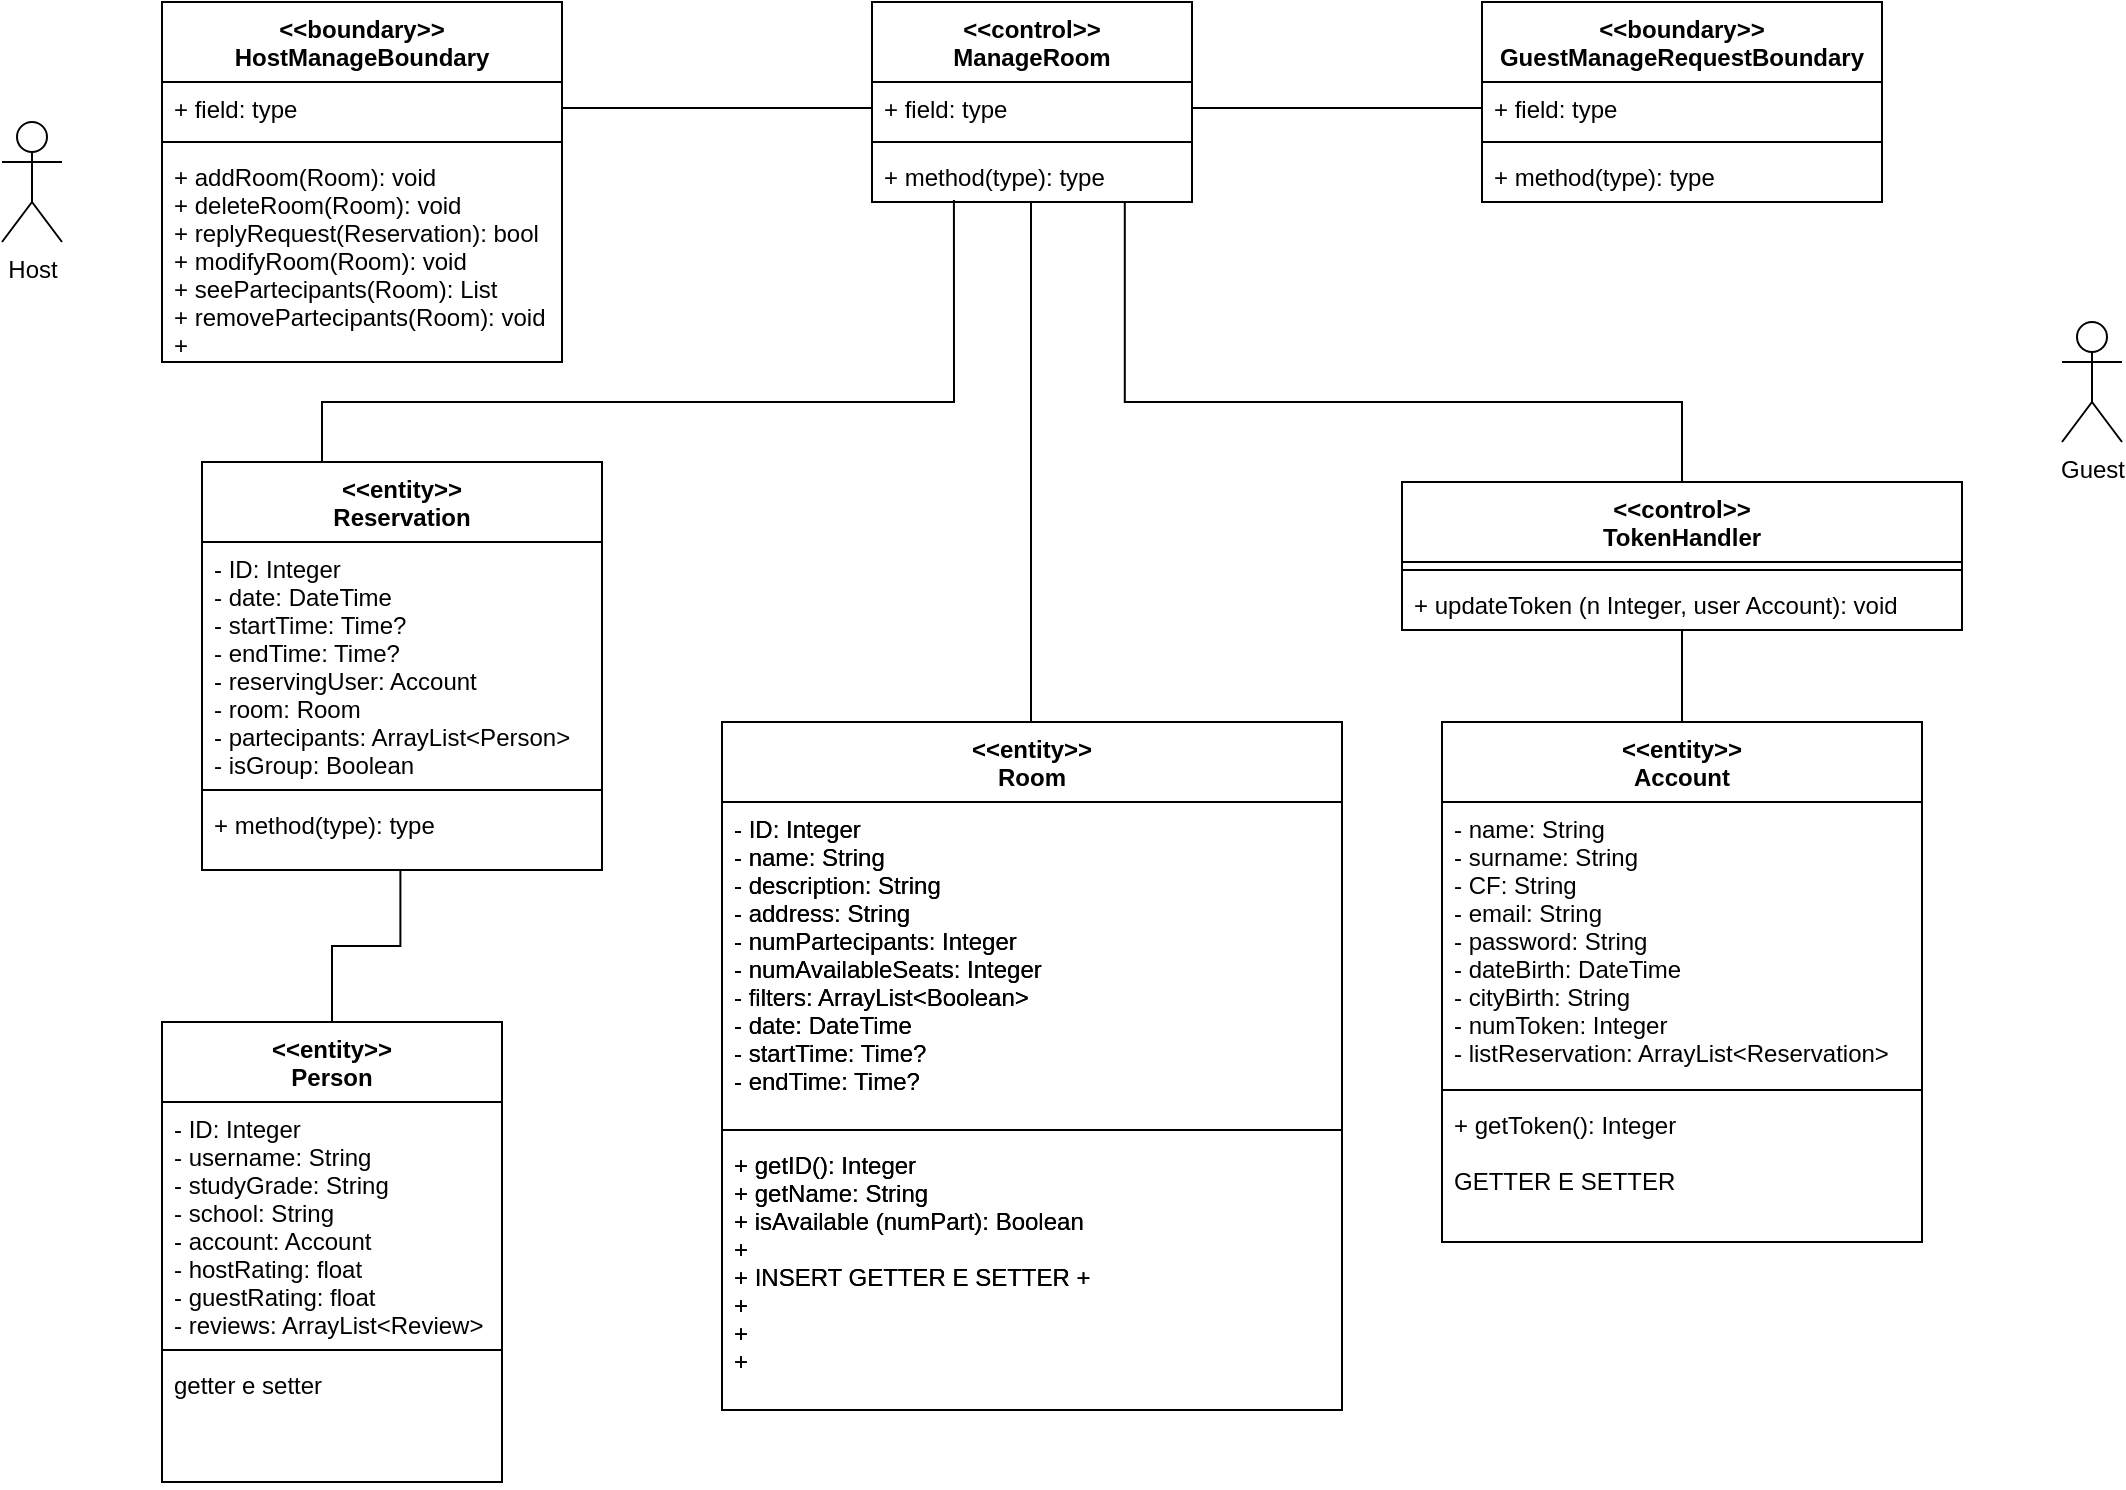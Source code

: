 <mxfile version="14.0.0" type="github">
  <diagram id="ppjFP_ajsQMXtEplo2P9" name="Page-1">
    <mxGraphModel dx="1363" dy="761" grid="1" gridSize="10" guides="1" tooltips="1" connect="1" arrows="1" fold="1" page="1" pageScale="1" pageWidth="1169" pageHeight="827" math="0" shadow="0">
      <root>
        <mxCell id="0" />
        <mxCell id="1" parent="0" />
        <mxCell id="RCmuUbWNnD3-luvuWC29-7" value="&lt;&lt;control&gt;&gt;&#xa;ManageRoom" style="swimlane;fontStyle=1;align=center;verticalAlign=top;childLayout=stackLayout;horizontal=1;startSize=40;horizontalStack=0;resizeParent=1;resizeParentMax=0;resizeLast=0;collapsible=1;marginBottom=0;" parent="1" vertex="1">
          <mxGeometry x="505" y="20" width="160" height="100" as="geometry" />
        </mxCell>
        <mxCell id="RCmuUbWNnD3-luvuWC29-8" value="+ field: type" style="text;strokeColor=none;fillColor=none;align=left;verticalAlign=top;spacingLeft=4;spacingRight=4;overflow=hidden;rotatable=0;points=[[0,0.5],[1,0.5]];portConstraint=eastwest;" parent="RCmuUbWNnD3-luvuWC29-7" vertex="1">
          <mxGeometry y="40" width="160" height="26" as="geometry" />
        </mxCell>
        <mxCell id="RCmuUbWNnD3-luvuWC29-9" value="" style="line;strokeWidth=1;fillColor=none;align=left;verticalAlign=middle;spacingTop=-1;spacingLeft=3;spacingRight=3;rotatable=0;labelPosition=right;points=[];portConstraint=eastwest;" parent="RCmuUbWNnD3-luvuWC29-7" vertex="1">
          <mxGeometry y="66" width="160" height="8" as="geometry" />
        </mxCell>
        <mxCell id="RCmuUbWNnD3-luvuWC29-10" value="+ method(type): type" style="text;strokeColor=none;fillColor=none;align=left;verticalAlign=top;spacingLeft=4;spacingRight=4;overflow=hidden;rotatable=0;points=[[0,0.5],[1,0.5]];portConstraint=eastwest;" parent="RCmuUbWNnD3-luvuWC29-7" vertex="1">
          <mxGeometry y="74" width="160" height="26" as="geometry" />
        </mxCell>
        <mxCell id="RCmuUbWNnD3-luvuWC29-11" value="&lt;&lt;boundary&gt;&gt;&#xa;HostManageBoundary" style="swimlane;fontStyle=1;align=center;verticalAlign=top;childLayout=stackLayout;horizontal=1;startSize=40;horizontalStack=0;resizeParent=1;resizeParentMax=0;resizeLast=0;collapsible=1;marginBottom=0;" parent="1" vertex="1">
          <mxGeometry x="150" y="20" width="200" height="180" as="geometry" />
        </mxCell>
        <mxCell id="RCmuUbWNnD3-luvuWC29-12" value="+ field: type" style="text;strokeColor=none;fillColor=none;align=left;verticalAlign=top;spacingLeft=4;spacingRight=4;overflow=hidden;rotatable=0;points=[[0,0.5],[1,0.5]];portConstraint=eastwest;" parent="RCmuUbWNnD3-luvuWC29-11" vertex="1">
          <mxGeometry y="40" width="200" height="26" as="geometry" />
        </mxCell>
        <mxCell id="RCmuUbWNnD3-luvuWC29-13" value="" style="line;strokeWidth=1;fillColor=none;align=left;verticalAlign=middle;spacingTop=-1;spacingLeft=3;spacingRight=3;rotatable=0;labelPosition=right;points=[];portConstraint=eastwest;" parent="RCmuUbWNnD3-luvuWC29-11" vertex="1">
          <mxGeometry y="66" width="200" height="8" as="geometry" />
        </mxCell>
        <mxCell id="RCmuUbWNnD3-luvuWC29-14" value="+ addRoom(Room): void&#xa;+ deleteRoom(Room): void&#xa;+ replyRequest(Reservation): bool&#xa;+ modifyRoom(Room): void&#xa;+ seePartecipants(Room): List&#xa;+ removePartecipants(Room): void&#xa;+&#xa;" style="text;strokeColor=none;fillColor=none;align=left;verticalAlign=top;spacingLeft=4;spacingRight=4;overflow=hidden;rotatable=0;points=[[0,0.5],[1,0.5]];portConstraint=eastwest;" parent="RCmuUbWNnD3-luvuWC29-11" vertex="1">
          <mxGeometry y="74" width="200" height="106" as="geometry" />
        </mxCell>
        <mxCell id="RCmuUbWNnD3-luvuWC29-15" value="Host" style="shape=umlActor;verticalLabelPosition=bottom;verticalAlign=top;html=1;outlineConnect=0;" parent="1" vertex="1">
          <mxGeometry x="70" y="80" width="30" height="60" as="geometry" />
        </mxCell>
        <mxCell id="2zXCxe7xlD1cUiQLa_qh-1" style="edgeStyle=orthogonalEdgeStyle;rounded=0;orthogonalLoop=1;jettySize=auto;html=1;exitX=0.5;exitY=0;exitDx=0;exitDy=0;entryX=0.496;entryY=1;entryDx=0;entryDy=0;entryPerimeter=0;endArrow=none;endFill=0;" parent="1" source="RCmuUbWNnD3-luvuWC29-16" target="RCmuUbWNnD3-luvuWC29-24" edge="1">
          <mxGeometry relative="1" as="geometry" />
        </mxCell>
        <mxCell id="RCmuUbWNnD3-luvuWC29-16" value="&lt;&lt;entity&gt;&gt;&#xa;Person" style="swimlane;fontStyle=1;align=center;verticalAlign=top;childLayout=stackLayout;horizontal=1;startSize=40;horizontalStack=0;resizeParent=1;resizeParentMax=0;resizeLast=0;collapsible=1;marginBottom=0;" parent="1" vertex="1">
          <mxGeometry x="150" y="530" width="170" height="230" as="geometry" />
        </mxCell>
        <mxCell id="RCmuUbWNnD3-luvuWC29-17" value="- ID: Integer&#xa;- username: String&#xa;- studyGrade: String&#xa;- school: String&#xa;- account: Account&#xa;- hostRating: float&#xa;- guestRating: float&#xa;- reviews: ArrayList&lt;Review&gt;" style="text;strokeColor=none;fillColor=none;align=left;verticalAlign=top;spacingLeft=4;spacingRight=4;overflow=hidden;rotatable=0;points=[[0,0.5],[1,0.5]];portConstraint=eastwest;" parent="RCmuUbWNnD3-luvuWC29-16" vertex="1">
          <mxGeometry y="40" width="170" height="120" as="geometry" />
        </mxCell>
        <mxCell id="RCmuUbWNnD3-luvuWC29-18" value="" style="line;strokeWidth=1;fillColor=none;align=left;verticalAlign=middle;spacingTop=-1;spacingLeft=3;spacingRight=3;rotatable=0;labelPosition=right;points=[];portConstraint=eastwest;" parent="RCmuUbWNnD3-luvuWC29-16" vertex="1">
          <mxGeometry y="160" width="170" height="8" as="geometry" />
        </mxCell>
        <mxCell id="RCmuUbWNnD3-luvuWC29-19" value="getter e setter" style="text;strokeColor=none;fillColor=none;align=left;verticalAlign=top;spacingLeft=4;spacingRight=4;overflow=hidden;rotatable=0;points=[[0,0.5],[1,0.5]];portConstraint=eastwest;" parent="RCmuUbWNnD3-luvuWC29-16" vertex="1">
          <mxGeometry y="168" width="170" height="62" as="geometry" />
        </mxCell>
        <mxCell id="jOTPd0BjUN2gH2GfwEBK-13" style="edgeStyle=orthogonalEdgeStyle;rounded=0;orthogonalLoop=1;jettySize=auto;html=1;entryX=0.256;entryY=0.962;entryDx=0;entryDy=0;entryPerimeter=0;endArrow=none;endFill=0;" parent="1" source="RCmuUbWNnD3-luvuWC29-21" target="RCmuUbWNnD3-luvuWC29-10" edge="1">
          <mxGeometry relative="1" as="geometry">
            <Array as="points">
              <mxPoint x="230" y="220" />
              <mxPoint x="546" y="220" />
            </Array>
          </mxGeometry>
        </mxCell>
        <mxCell id="RCmuUbWNnD3-luvuWC29-21" value="&lt;&lt;entity&gt;&gt;&#xa;Reservation" style="swimlane;fontStyle=1;align=center;verticalAlign=top;childLayout=stackLayout;horizontal=1;startSize=40;horizontalStack=0;resizeParent=1;resizeParentMax=0;resizeLast=0;collapsible=1;marginBottom=0;" parent="1" vertex="1">
          <mxGeometry x="170" y="250" width="200" height="204" as="geometry" />
        </mxCell>
        <mxCell id="RCmuUbWNnD3-luvuWC29-22" value="- ID: Integer&#xa;- date: DateTime&#xa;- startTime: Time?&#xa;- endTime: Time?&#xa;- reservingUser: Account&#xa;- room: Room&#xa;- partecipants: ArrayList&lt;Person&gt;&#xa;- isGroup: Boolean" style="text;strokeColor=none;fillColor=none;align=left;verticalAlign=top;spacingLeft=4;spacingRight=4;overflow=hidden;rotatable=0;points=[[0,0.5],[1,0.5]];portConstraint=eastwest;" parent="RCmuUbWNnD3-luvuWC29-21" vertex="1">
          <mxGeometry y="40" width="200" height="120" as="geometry" />
        </mxCell>
        <mxCell id="RCmuUbWNnD3-luvuWC29-23" value="" style="line;strokeWidth=1;fillColor=none;align=left;verticalAlign=middle;spacingTop=-1;spacingLeft=3;spacingRight=3;rotatable=0;labelPosition=right;points=[];portConstraint=eastwest;" parent="RCmuUbWNnD3-luvuWC29-21" vertex="1">
          <mxGeometry y="160" width="200" height="8" as="geometry" />
        </mxCell>
        <mxCell id="RCmuUbWNnD3-luvuWC29-24" value="+ method(type): type" style="text;strokeColor=none;fillColor=none;align=left;verticalAlign=top;spacingLeft=4;spacingRight=4;overflow=hidden;rotatable=0;points=[[0,0.5],[1,0.5]];portConstraint=eastwest;" parent="RCmuUbWNnD3-luvuWC29-21" vertex="1">
          <mxGeometry y="168" width="200" height="36" as="geometry" />
        </mxCell>
        <mxCell id="RCmuUbWNnD3-luvuWC29-26" style="edgeStyle=orthogonalEdgeStyle;rounded=0;orthogonalLoop=1;jettySize=auto;html=1;exitX=1;exitY=0.5;exitDx=0;exitDy=0;endArrow=none;endFill=0;" parent="1" source="RCmuUbWNnD3-luvuWC29-12" target="RCmuUbWNnD3-luvuWC29-8" edge="1">
          <mxGeometry relative="1" as="geometry" />
        </mxCell>
        <mxCell id="RCmuUbWNnD3-luvuWC29-27" value="&lt;&lt;boundary&gt;&gt;&#xa;GuestManageRequestBoundary" style="swimlane;fontStyle=1;align=center;verticalAlign=top;childLayout=stackLayout;horizontal=1;startSize=40;horizontalStack=0;resizeParent=1;resizeParentMax=0;resizeLast=0;collapsible=1;marginBottom=0;" parent="1" vertex="1">
          <mxGeometry x="810" y="20" width="200" height="100" as="geometry" />
        </mxCell>
        <mxCell id="RCmuUbWNnD3-luvuWC29-28" value="+ field: type" style="text;strokeColor=none;fillColor=none;align=left;verticalAlign=top;spacingLeft=4;spacingRight=4;overflow=hidden;rotatable=0;points=[[0,0.5],[1,0.5]];portConstraint=eastwest;" parent="RCmuUbWNnD3-luvuWC29-27" vertex="1">
          <mxGeometry y="40" width="200" height="26" as="geometry" />
        </mxCell>
        <mxCell id="RCmuUbWNnD3-luvuWC29-29" value="" style="line;strokeWidth=1;fillColor=none;align=left;verticalAlign=middle;spacingTop=-1;spacingLeft=3;spacingRight=3;rotatable=0;labelPosition=right;points=[];portConstraint=eastwest;" parent="RCmuUbWNnD3-luvuWC29-27" vertex="1">
          <mxGeometry y="66" width="200" height="8" as="geometry" />
        </mxCell>
        <mxCell id="RCmuUbWNnD3-luvuWC29-30" value="+ method(type): type" style="text;strokeColor=none;fillColor=none;align=left;verticalAlign=top;spacingLeft=4;spacingRight=4;overflow=hidden;rotatable=0;points=[[0,0.5],[1,0.5]];portConstraint=eastwest;" parent="RCmuUbWNnD3-luvuWC29-27" vertex="1">
          <mxGeometry y="74" width="200" height="26" as="geometry" />
        </mxCell>
        <mxCell id="RCmuUbWNnD3-luvuWC29-31" style="edgeStyle=orthogonalEdgeStyle;rounded=0;orthogonalLoop=1;jettySize=auto;html=1;exitX=1;exitY=0.5;exitDx=0;exitDy=0;endArrow=none;endFill=0;" parent="1" source="RCmuUbWNnD3-luvuWC29-8" target="RCmuUbWNnD3-luvuWC29-28" edge="1">
          <mxGeometry relative="1" as="geometry" />
        </mxCell>
        <mxCell id="RCmuUbWNnD3-luvuWC29-32" value="Guest" style="shape=umlActor;verticalLabelPosition=bottom;verticalAlign=top;html=1;" parent="1" vertex="1">
          <mxGeometry x="1100" y="180" width="30" height="60" as="geometry" />
        </mxCell>
        <mxCell id="jOTPd0BjUN2gH2GfwEBK-17" style="edgeStyle=orthogonalEdgeStyle;rounded=0;orthogonalLoop=1;jettySize=auto;html=1;exitX=0.5;exitY=0;exitDx=0;exitDy=0;entryX=0.79;entryY=1.02;entryDx=0;entryDy=0;entryPerimeter=0;endArrow=none;endFill=0;" parent="1" source="RCmuUbWNnD3-luvuWC29-33" target="RCmuUbWNnD3-luvuWC29-10" edge="1">
          <mxGeometry relative="1" as="geometry">
            <Array as="points">
              <mxPoint x="910" y="220" />
              <mxPoint x="631" y="220" />
            </Array>
          </mxGeometry>
        </mxCell>
        <mxCell id="RCmuUbWNnD3-luvuWC29-33" value="&lt;&lt;control&gt;&gt;&#xa;TokenHandler" style="swimlane;fontStyle=1;align=center;verticalAlign=top;childLayout=stackLayout;horizontal=1;startSize=40;horizontalStack=0;resizeParent=1;resizeParentMax=0;resizeLast=0;collapsible=1;marginBottom=0;" parent="1" vertex="1">
          <mxGeometry x="770" y="260" width="280" height="74" as="geometry" />
        </mxCell>
        <mxCell id="RCmuUbWNnD3-luvuWC29-35" value="" style="line;strokeWidth=1;fillColor=none;align=left;verticalAlign=middle;spacingTop=-1;spacingLeft=3;spacingRight=3;rotatable=0;labelPosition=right;points=[];portConstraint=eastwest;" parent="RCmuUbWNnD3-luvuWC29-33" vertex="1">
          <mxGeometry y="40" width="280" height="8" as="geometry" />
        </mxCell>
        <mxCell id="RCmuUbWNnD3-luvuWC29-36" value="+ updateToken (n Integer, user Account): void&#xa;" style="text;strokeColor=none;fillColor=none;align=left;verticalAlign=top;spacingLeft=4;spacingRight=4;overflow=hidden;rotatable=0;points=[[0,0.5],[1,0.5]];portConstraint=eastwest;" parent="RCmuUbWNnD3-luvuWC29-33" vertex="1">
          <mxGeometry y="48" width="280" height="26" as="geometry" />
        </mxCell>
        <mxCell id="jOTPd0BjUN2gH2GfwEBK-15" style="edgeStyle=orthogonalEdgeStyle;rounded=0;orthogonalLoop=1;jettySize=auto;html=1;entryX=0.497;entryY=1.005;entryDx=0;entryDy=0;entryPerimeter=0;endArrow=none;endFill=0;" parent="1" source="jOTPd0BjUN2gH2GfwEBK-9" target="RCmuUbWNnD3-luvuWC29-10" edge="1">
          <mxGeometry relative="1" as="geometry">
            <Array as="points">
              <mxPoint x="585" y="120" />
            </Array>
          </mxGeometry>
        </mxCell>
        <mxCell id="jOTPd0BjUN2gH2GfwEBK-9" value="&lt;&lt;entity&gt;&gt;&#xa;Room" style="swimlane;fontStyle=1;align=center;verticalAlign=top;childLayout=stackLayout;horizontal=1;startSize=40;horizontalStack=0;resizeParent=1;resizeParentMax=0;resizeLast=0;collapsible=1;marginBottom=0;" parent="1" vertex="1">
          <mxGeometry x="430" y="380" width="310" height="344" as="geometry" />
        </mxCell>
        <mxCell id="jOTPd0BjUN2gH2GfwEBK-10" value="- ID: Integer&#xa;- name: String&#xa;- description: String&#xa;- address: String&#xa;- numPartecipants: Integer&#xa;- numAvailableSeats: Integer&#xa;- filters: ArrayList&lt;Boolean&gt;&#xa;- date: DateTime&#xa;- startTime: Time?&#xa;- endTime: Time?" style="text;strokeColor=none;fillColor=none;align=left;verticalAlign=top;spacingLeft=4;spacingRight=4;overflow=hidden;rotatable=0;points=[[0,0.5],[1,0.5]];portConstraint=eastwest;" parent="jOTPd0BjUN2gH2GfwEBK-9" vertex="1">
          <mxGeometry y="40" width="310" height="160" as="geometry" />
        </mxCell>
        <mxCell id="jOTPd0BjUN2gH2GfwEBK-11" value="" style="line;strokeWidth=1;fillColor=none;align=left;verticalAlign=middle;spacingTop=-1;spacingLeft=3;spacingRight=3;rotatable=0;labelPosition=right;points=[];portConstraint=eastwest;" parent="jOTPd0BjUN2gH2GfwEBK-9" vertex="1">
          <mxGeometry y="200" width="310" height="8" as="geometry" />
        </mxCell>
        <mxCell id="jOTPd0BjUN2gH2GfwEBK-12" value="+ getID(): Integer&#xa;+ getName: String&#xa;+ isAvailable (numPart): Boolean&#xa;+&#xa;+ INSERT GETTER E SETTER +&#xa;+&#xa;+&#xa;+" style="text;strokeColor=none;fillColor=none;align=left;verticalAlign=top;spacingLeft=4;spacingRight=4;overflow=hidden;rotatable=0;points=[[0,0.5],[1,0.5]];portConstraint=eastwest;" parent="jOTPd0BjUN2gH2GfwEBK-9" vertex="1">
          <mxGeometry y="208" width="310" height="136" as="geometry" />
        </mxCell>
        <mxCell id="jOTPd0BjUN2gH2GfwEBK-22" style="edgeStyle=orthogonalEdgeStyle;rounded=0;orthogonalLoop=1;jettySize=auto;html=1;entryX=0.5;entryY=1;entryDx=0;entryDy=0;entryPerimeter=0;endArrow=none;endFill=0;" parent="1" source="jOTPd0BjUN2gH2GfwEBK-18" target="RCmuUbWNnD3-luvuWC29-36" edge="1">
          <mxGeometry relative="1" as="geometry" />
        </mxCell>
        <mxCell id="jOTPd0BjUN2gH2GfwEBK-18" value="&lt;&lt;entity&gt;&gt;&#xa;Account" style="swimlane;fontStyle=1;align=center;verticalAlign=top;childLayout=stackLayout;horizontal=1;startSize=40;horizontalStack=0;resizeParent=1;resizeParentMax=0;resizeLast=0;collapsible=1;marginBottom=0;" parent="1" vertex="1">
          <mxGeometry x="790" y="380" width="240" height="260" as="geometry" />
        </mxCell>
        <mxCell id="jOTPd0BjUN2gH2GfwEBK-19" value="- name: String&#xa;- surname: String&#xa;- CF: String&#xa;- email: String&#xa;- password: String&#xa;- dateBirth: DateTime&#xa;- cityBirth: String&#xa;- numToken: Integer&#xa;- listReservation: ArrayList&lt;Reservation&gt;" style="text;strokeColor=none;fillColor=none;align=left;verticalAlign=top;spacingLeft=4;spacingRight=4;overflow=hidden;rotatable=0;points=[[0,0.5],[1,0.5]];portConstraint=eastwest;" parent="jOTPd0BjUN2gH2GfwEBK-18" vertex="1">
          <mxGeometry y="40" width="240" height="140" as="geometry" />
        </mxCell>
        <mxCell id="jOTPd0BjUN2gH2GfwEBK-20" value="" style="line;strokeWidth=1;fillColor=none;align=left;verticalAlign=middle;spacingTop=-1;spacingLeft=3;spacingRight=3;rotatable=0;labelPosition=right;points=[];portConstraint=eastwest;" parent="jOTPd0BjUN2gH2GfwEBK-18" vertex="1">
          <mxGeometry y="180" width="240" height="8" as="geometry" />
        </mxCell>
        <mxCell id="jOTPd0BjUN2gH2GfwEBK-21" value="+ getToken(): Integer&#xa;&#xa;GETTER E SETTER&#xa;" style="text;strokeColor=none;fillColor=none;align=left;verticalAlign=top;spacingLeft=4;spacingRight=4;overflow=hidden;rotatable=0;points=[[0,0.5],[1,0.5]];portConstraint=eastwest;" parent="jOTPd0BjUN2gH2GfwEBK-18" vertex="1">
          <mxGeometry y="188" width="240" height="72" as="geometry" />
        </mxCell>
        <mxCell id="ZMe8TMbyyhBHf9YcLOyX-1" value="&lt;&lt;entity&gt;&gt;&#xa;Room" style="swimlane;fontStyle=1;align=center;verticalAlign=top;childLayout=stackLayout;horizontal=1;startSize=40;horizontalStack=0;resizeParent=1;resizeParentMax=0;resizeLast=0;collapsible=1;marginBottom=0;" vertex="1" parent="1">
          <mxGeometry x="430" y="380" width="310" height="344" as="geometry" />
        </mxCell>
        <mxCell id="ZMe8TMbyyhBHf9YcLOyX-2" value="- ID: Integer&#xa;- name: String&#xa;- description: String&#xa;- address: String&#xa;- numPartecipants: Integer&#xa;- numAvailableSeats: Integer&#xa;- filters: ArrayList&lt;Boolean&gt;&#xa;- date: DateTime&#xa;- startTime: Time?&#xa;- endTime: Time?" style="text;strokeColor=none;fillColor=none;align=left;verticalAlign=top;spacingLeft=4;spacingRight=4;overflow=hidden;rotatable=0;points=[[0,0.5],[1,0.5]];portConstraint=eastwest;" vertex="1" parent="ZMe8TMbyyhBHf9YcLOyX-1">
          <mxGeometry y="40" width="310" height="160" as="geometry" />
        </mxCell>
        <mxCell id="ZMe8TMbyyhBHf9YcLOyX-3" value="" style="line;strokeWidth=1;fillColor=none;align=left;verticalAlign=middle;spacingTop=-1;spacingLeft=3;spacingRight=3;rotatable=0;labelPosition=right;points=[];portConstraint=eastwest;" vertex="1" parent="ZMe8TMbyyhBHf9YcLOyX-1">
          <mxGeometry y="200" width="310" height="8" as="geometry" />
        </mxCell>
        <mxCell id="ZMe8TMbyyhBHf9YcLOyX-4" value="+ getID(): Integer&#xa;+ getName: String&#xa;+ isAvailable (numPart): Boolean&#xa;+&#xa;+ INSERT GETTER E SETTER +&#xa;+&#xa;+&#xa;+" style="text;strokeColor=none;fillColor=none;align=left;verticalAlign=top;spacingLeft=4;spacingRight=4;overflow=hidden;rotatable=0;points=[[0,0.5],[1,0.5]];portConstraint=eastwest;" vertex="1" parent="ZMe8TMbyyhBHf9YcLOyX-1">
          <mxGeometry y="208" width="310" height="136" as="geometry" />
        </mxCell>
      </root>
    </mxGraphModel>
  </diagram>
</mxfile>
